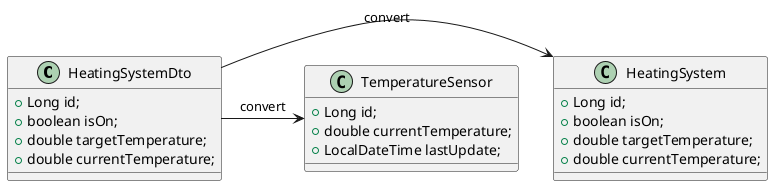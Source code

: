 @startuml

class HeatingSystemDto {
    +Long id;
    +boolean isOn;
    +double targetTemperature;
    +double currentTemperature;
}

class HeatingSystem{
    +Long id;
    +boolean isOn;
    +double targetTemperature;
    +double currentTemperature;
}

class TemperatureSensor {
    +Long id;
    +double currentTemperature;
    +LocalDateTime lastUpdate;
}

HeatingSystemDto -> HeatingSystem: convert
HeatingSystemDto -> TemperatureSensor: convert

@enduml